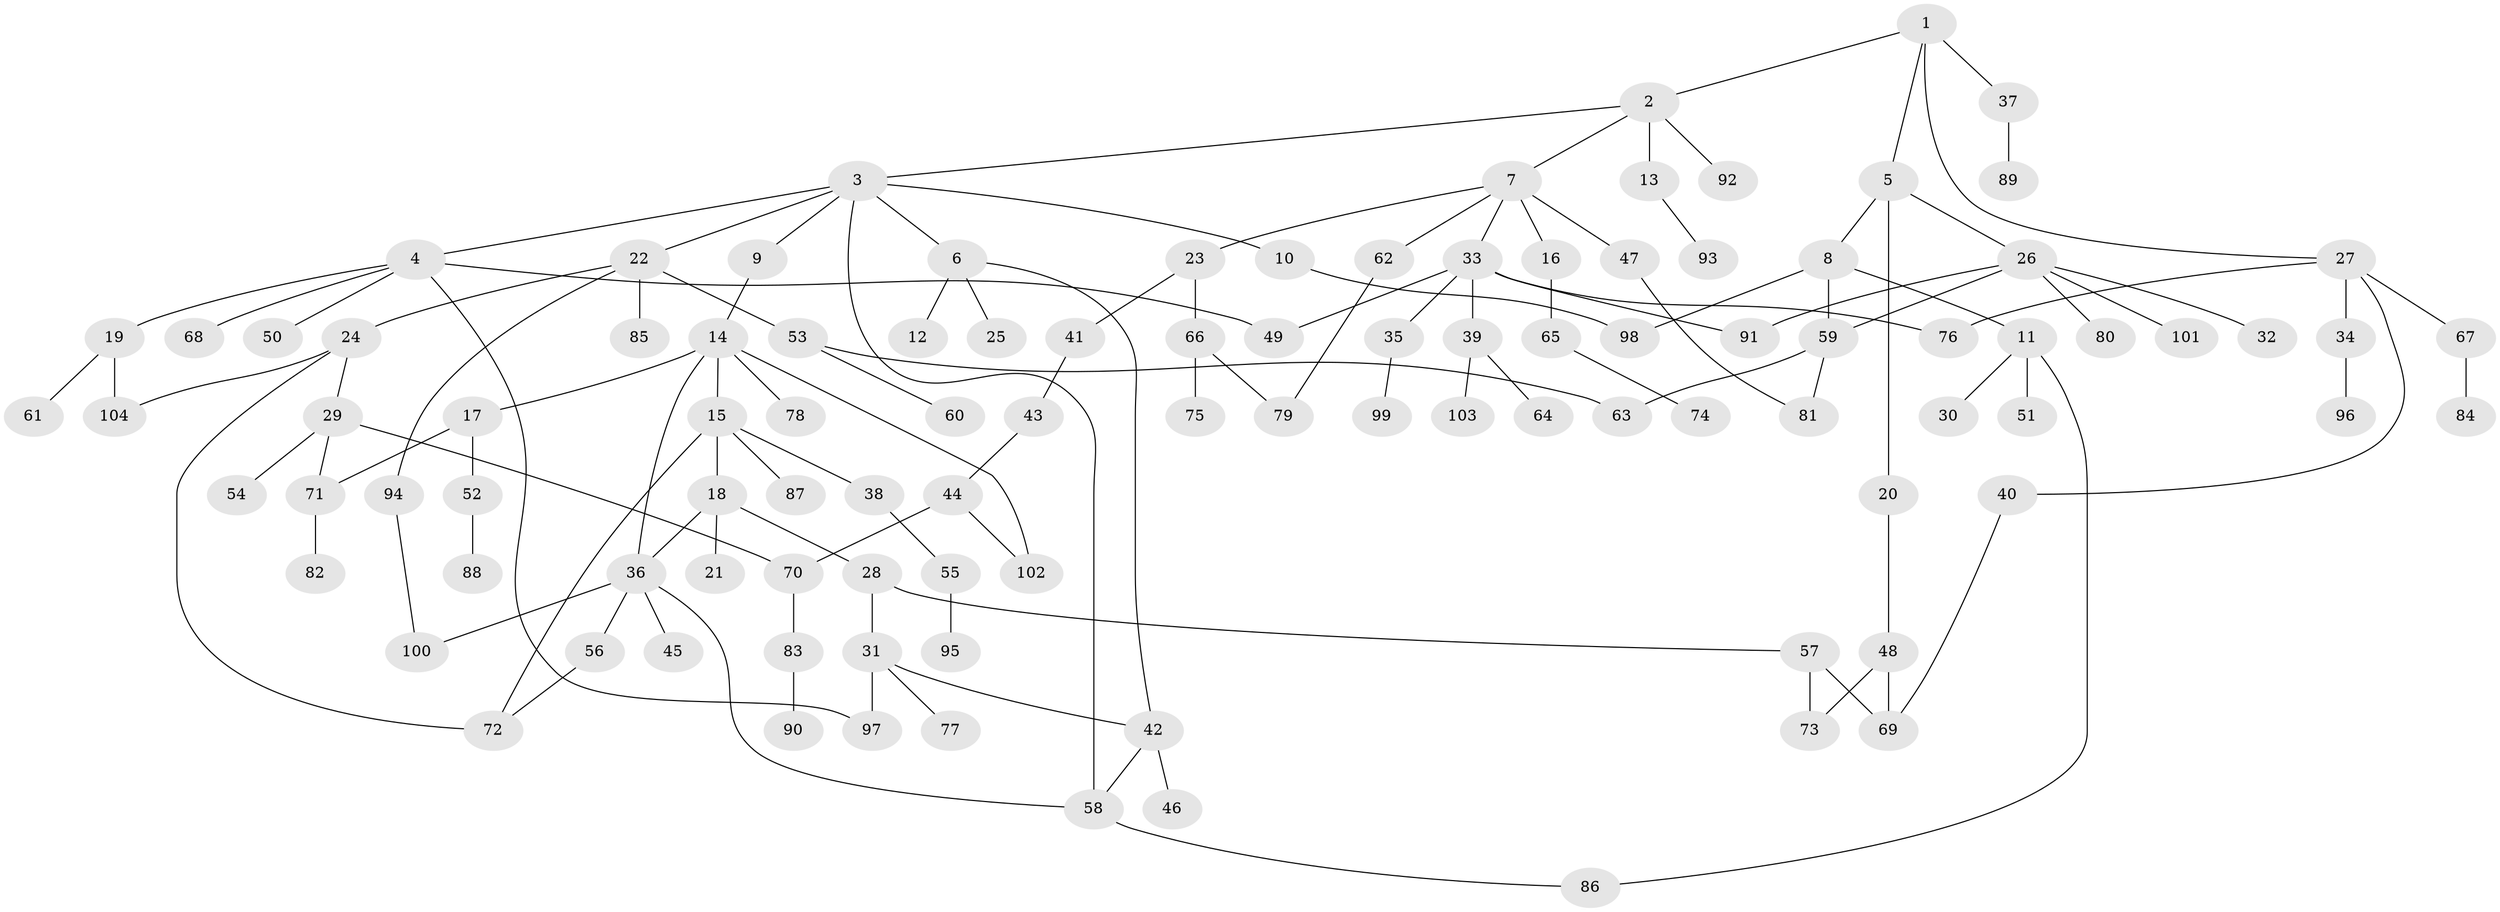 // Generated by graph-tools (version 1.1) at 2025/01/03/09/25 03:01:12]
// undirected, 104 vertices, 127 edges
graph export_dot {
graph [start="1"]
  node [color=gray90,style=filled];
  1;
  2;
  3;
  4;
  5;
  6;
  7;
  8;
  9;
  10;
  11;
  12;
  13;
  14;
  15;
  16;
  17;
  18;
  19;
  20;
  21;
  22;
  23;
  24;
  25;
  26;
  27;
  28;
  29;
  30;
  31;
  32;
  33;
  34;
  35;
  36;
  37;
  38;
  39;
  40;
  41;
  42;
  43;
  44;
  45;
  46;
  47;
  48;
  49;
  50;
  51;
  52;
  53;
  54;
  55;
  56;
  57;
  58;
  59;
  60;
  61;
  62;
  63;
  64;
  65;
  66;
  67;
  68;
  69;
  70;
  71;
  72;
  73;
  74;
  75;
  76;
  77;
  78;
  79;
  80;
  81;
  82;
  83;
  84;
  85;
  86;
  87;
  88;
  89;
  90;
  91;
  92;
  93;
  94;
  95;
  96;
  97;
  98;
  99;
  100;
  101;
  102;
  103;
  104;
  1 -- 2;
  1 -- 5;
  1 -- 27;
  1 -- 37;
  2 -- 3;
  2 -- 7;
  2 -- 13;
  2 -- 92;
  3 -- 4;
  3 -- 6;
  3 -- 9;
  3 -- 10;
  3 -- 22;
  3 -- 58;
  4 -- 19;
  4 -- 50;
  4 -- 68;
  4 -- 97;
  4 -- 49;
  5 -- 8;
  5 -- 20;
  5 -- 26;
  6 -- 12;
  6 -- 25;
  6 -- 42;
  7 -- 16;
  7 -- 23;
  7 -- 33;
  7 -- 47;
  7 -- 62;
  8 -- 11;
  8 -- 98;
  8 -- 59;
  9 -- 14;
  10 -- 98;
  11 -- 30;
  11 -- 51;
  11 -- 86;
  13 -- 93;
  14 -- 15;
  14 -- 17;
  14 -- 78;
  14 -- 102;
  14 -- 36;
  15 -- 18;
  15 -- 38;
  15 -- 87;
  15 -- 72;
  16 -- 65;
  17 -- 52;
  17 -- 71;
  18 -- 21;
  18 -- 28;
  18 -- 36;
  19 -- 61;
  19 -- 104;
  20 -- 48;
  22 -- 24;
  22 -- 53;
  22 -- 85;
  22 -- 94;
  23 -- 41;
  23 -- 66;
  24 -- 29;
  24 -- 72;
  24 -- 104;
  26 -- 32;
  26 -- 59;
  26 -- 80;
  26 -- 101;
  26 -- 91;
  27 -- 34;
  27 -- 40;
  27 -- 67;
  27 -- 76;
  28 -- 31;
  28 -- 57;
  29 -- 54;
  29 -- 71;
  29 -- 70;
  31 -- 42;
  31 -- 77;
  31 -- 97;
  33 -- 35;
  33 -- 39;
  33 -- 49;
  33 -- 76;
  33 -- 91;
  34 -- 96;
  35 -- 99;
  36 -- 45;
  36 -- 56;
  36 -- 100;
  36 -- 58;
  37 -- 89;
  38 -- 55;
  39 -- 64;
  39 -- 103;
  40 -- 69;
  41 -- 43;
  42 -- 46;
  42 -- 58;
  43 -- 44;
  44 -- 70;
  44 -- 102;
  47 -- 81;
  48 -- 73;
  48 -- 69;
  52 -- 88;
  53 -- 60;
  53 -- 63;
  55 -- 95;
  56 -- 72;
  57 -- 69;
  57 -- 73;
  58 -- 86;
  59 -- 63;
  59 -- 81;
  62 -- 79;
  65 -- 74;
  66 -- 75;
  66 -- 79;
  67 -- 84;
  70 -- 83;
  71 -- 82;
  83 -- 90;
  94 -- 100;
}
